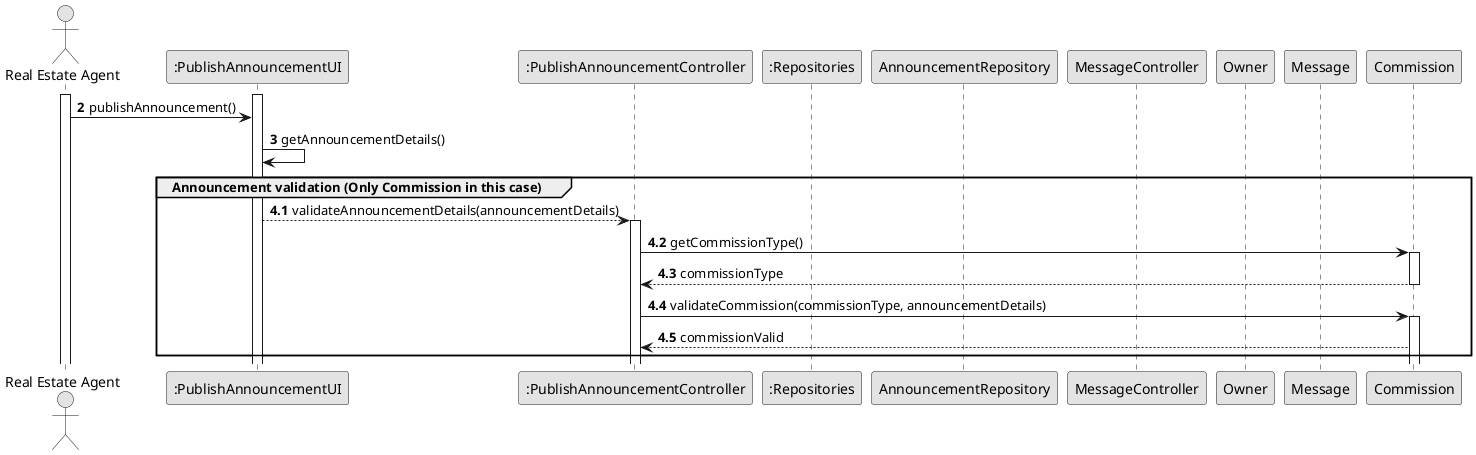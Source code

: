 
@startuml
skinparam monochrome true
skinparam packageStyle rectangle
skinparam shadowing false

actor "Real Estate Agent" as Agent
participant ":PublishAnnouncementUI" as UI
participant ":PublishAnnouncementController" as CTRL
participant ":Repositories" as Repositories
participant "AnnouncementRepository" as AnnouncementRepository
participant "MessageController" as MessageController
participant "Owner" as Owner
participant "Message" as Message
participant "Commission" as Commission
activate UI
autonumber 2
activate Agent
Agent -> UI : publishAnnouncement()
UI -> UI : getAnnouncementDetails()
group Announcement validation (Only Commission in this case)
autonumber 4
autonumber 4.1
UI --> CTRL : validateAnnouncementDetails(announcementDetails)
activate CTRL
CTRL -> Commission : getCommissionType()
activate Commission
Commission --> CTRL : commissionType
deactivate Commission
CTRL -> Commission : validateCommission(commissionType, announcementDetails)
activate Commission
Commission --> CTRL : commissionValid
autonumber 5
end
@enduml